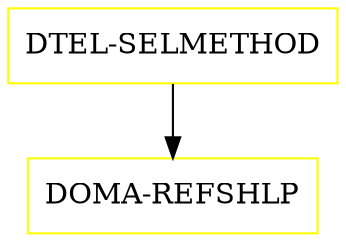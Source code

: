 digraph G {
  "DTEL-SELMETHOD" [shape=box,color=yellow];
  "DOMA-REFSHLP" [shape=box,color=yellow,URL="./DOMA_REFSHLP.html"];
  "DTEL-SELMETHOD" -> "DOMA-REFSHLP";
}
